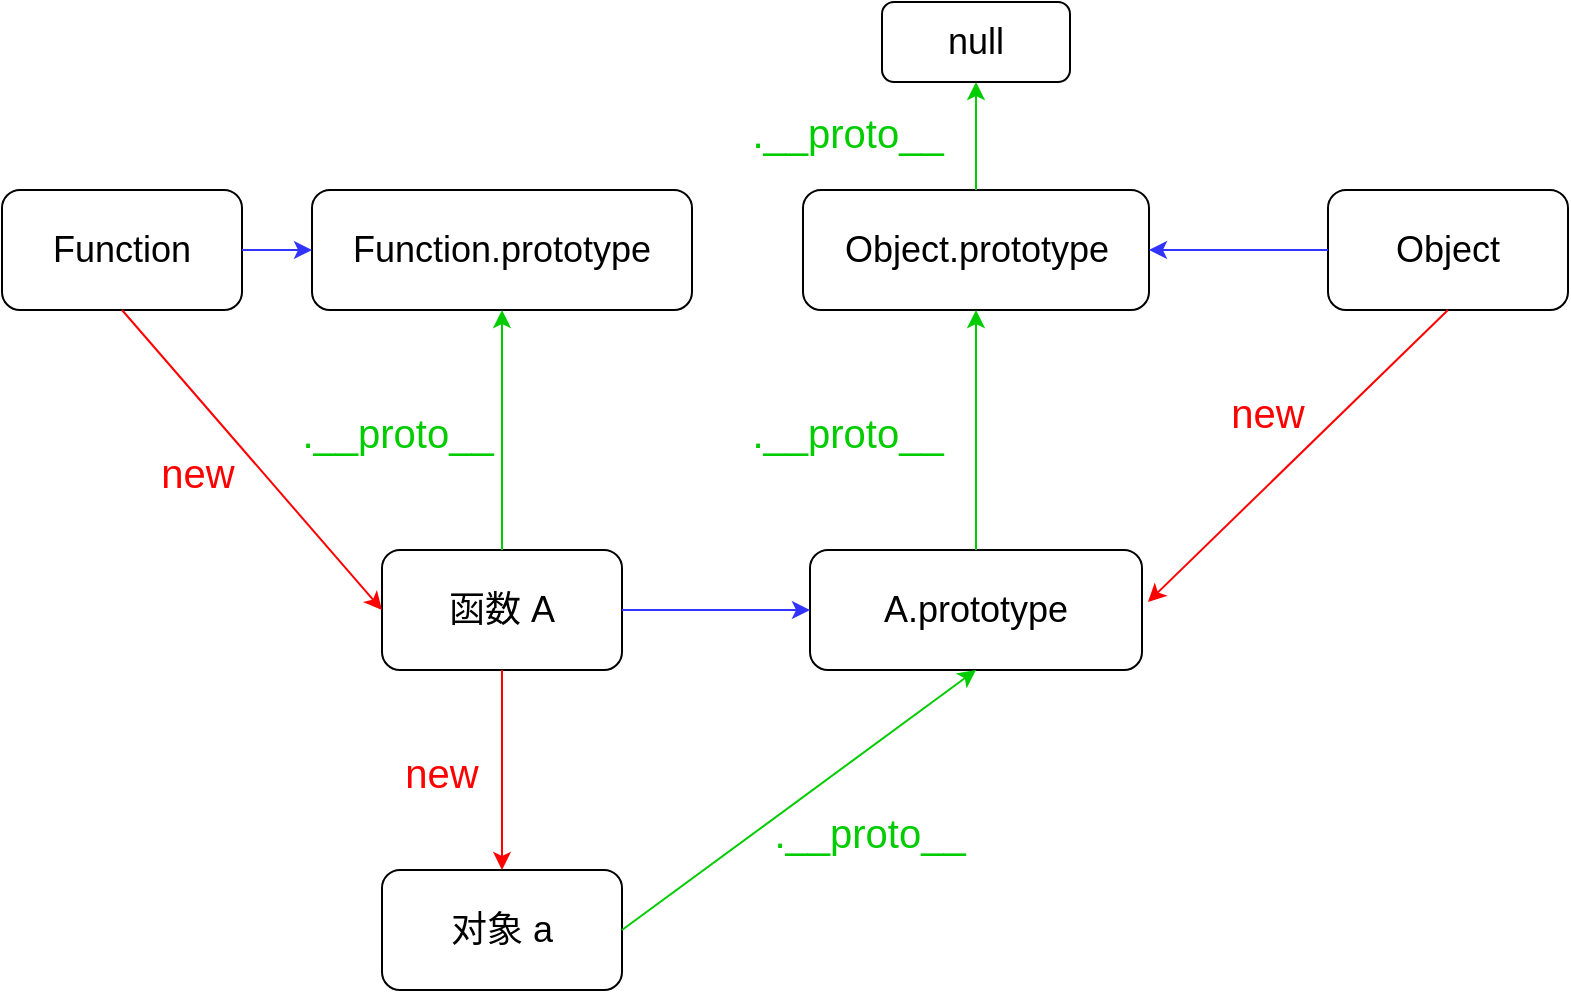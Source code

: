 <mxfile>
    <diagram id="1H474Jnmk0o9ydAMnaP-" name="第 1 页">
        <mxGraphModel dx="1337" dy="666" grid="1" gridSize="10" guides="1" tooltips="1" connect="1" arrows="1" fold="1" page="1" pageScale="1" pageWidth="827" pageHeight="1169" math="0" shadow="0">
            <root>
                <mxCell id="0"/>
                <mxCell id="1" parent="0"/>
                <mxCell id="2" value="&lt;font style=&quot;font-size: 18px;&quot;&gt;对象 a&lt;/font&gt;" style="rounded=1;whiteSpace=wrap;html=1;" vertex="1" parent="1">
                    <mxGeometry x="212" y="534" width="120" height="60" as="geometry"/>
                </mxCell>
                <mxCell id="3" value="&lt;font style=&quot;font-size: 18px;&quot;&gt;函数 A&lt;/font&gt;" style="rounded=1;whiteSpace=wrap;html=1;" vertex="1" parent="1">
                    <mxGeometry x="212" y="374" width="120" height="60" as="geometry"/>
                </mxCell>
                <mxCell id="4" value="" style="endArrow=classic;html=1;entryX=0.5;entryY=0;entryDx=0;entryDy=0;fillColor=#f8cecc;strokeColor=#FF0000;" edge="1" parent="1" source="3" target="2">
                    <mxGeometry width="50" height="50" relative="1" as="geometry">
                        <mxPoint x="242" y="554" as="sourcePoint"/>
                        <mxPoint x="292" y="504" as="targetPoint"/>
                    </mxGeometry>
                </mxCell>
                <mxCell id="5" value="&lt;font style=&quot;font-size: 18px;&quot;&gt;A.prototype&lt;/font&gt;" style="rounded=1;whiteSpace=wrap;html=1;" vertex="1" parent="1">
                    <mxGeometry x="426" y="374" width="166" height="60" as="geometry"/>
                </mxCell>
                <mxCell id="6" value="" style="endArrow=classic;html=1;fillColor=#f8cecc;strokeColor=#3333FF;exitX=1;exitY=0.5;exitDx=0;exitDy=0;entryX=0;entryY=0.5;entryDx=0;entryDy=0;" edge="1" parent="1" source="3" target="5">
                    <mxGeometry width="50" height="50" relative="1" as="geometry">
                        <mxPoint x="282" y="444" as="sourcePoint"/>
                        <mxPoint x="422" y="404" as="targetPoint"/>
                    </mxGeometry>
                </mxCell>
                <mxCell id="7" value="" style="endArrow=classic;html=1;fillColor=#f8cecc;strokeColor=#00CC00;exitX=1;exitY=0.5;exitDx=0;exitDy=0;entryX=0.5;entryY=1;entryDx=0;entryDy=0;" edge="1" parent="1" source="2" target="5">
                    <mxGeometry width="50" height="50" relative="1" as="geometry">
                        <mxPoint x="342" y="414" as="sourcePoint"/>
                        <mxPoint x="436" y="414" as="targetPoint"/>
                    </mxGeometry>
                </mxCell>
                <mxCell id="8" value="&lt;font style=&quot;font-size: 18px;&quot;&gt;Object.prototype&lt;/font&gt;" style="rounded=1;whiteSpace=wrap;html=1;" vertex="1" parent="1">
                    <mxGeometry x="422.5" y="194" width="173" height="60" as="geometry"/>
                </mxCell>
                <mxCell id="9" value="" style="endArrow=classic;html=1;fillColor=#f8cecc;strokeColor=#00CC00;entryX=0.5;entryY=1;entryDx=0;entryDy=0;fontSize=20;" edge="1" parent="1" source="5" target="8">
                    <mxGeometry width="50" height="50" relative="1" as="geometry">
                        <mxPoint x="342" y="574" as="sourcePoint"/>
                        <mxPoint x="519" y="444" as="targetPoint"/>
                    </mxGeometry>
                </mxCell>
                <mxCell id="10" value="&lt;font style=&quot;font-size: 18px;&quot;&gt;Object&lt;/font&gt;" style="rounded=1;whiteSpace=wrap;html=1;strokeColor=default;align=center;verticalAlign=middle;fontFamily=Helvetica;fontSize=12;fontColor=default;fillColor=default;" vertex="1" parent="1">
                    <mxGeometry x="685" y="194" width="120" height="60" as="geometry"/>
                </mxCell>
                <mxCell id="11" value="" style="endArrow=classic;html=1;fillColor=#f8cecc;strokeColor=#FF0000;exitX=0.5;exitY=1;exitDx=0;exitDy=0;" edge="1" parent="1" source="10">
                    <mxGeometry width="50" height="50" relative="1" as="geometry">
                        <mxPoint x="282" y="444" as="sourcePoint"/>
                        <mxPoint x="595" y="400" as="targetPoint"/>
                    </mxGeometry>
                </mxCell>
                <mxCell id="12" value="" style="endArrow=classic;html=1;fillColor=#f8cecc;strokeColor=#3333FF;exitX=0;exitY=0.5;exitDx=0;exitDy=0;entryX=1;entryY=0.5;entryDx=0;entryDy=0;" edge="1" parent="1" source="10" target="8">
                    <mxGeometry width="50" height="50" relative="1" as="geometry">
                        <mxPoint x="342" y="414" as="sourcePoint"/>
                        <mxPoint x="436" y="414" as="targetPoint"/>
                    </mxGeometry>
                </mxCell>
                <mxCell id="13" value="" style="endArrow=classic;html=1;fillColor=#f8cecc;strokeColor=#00CC00;exitX=0.5;exitY=0;exitDx=0;exitDy=0;fontSize=20;" edge="1" parent="1" source="8">
                    <mxGeometry width="50" height="50" relative="1" as="geometry">
                        <mxPoint x="519" y="384" as="sourcePoint"/>
                        <mxPoint x="509" y="140" as="targetPoint"/>
                    </mxGeometry>
                </mxCell>
                <mxCell id="14" value="&lt;font style=&quot;font-size: 18px;&quot;&gt;null&lt;/font&gt;" style="rounded=1;whiteSpace=wrap;html=1;" vertex="1" parent="1">
                    <mxGeometry x="462" y="100" width="94" height="40" as="geometry"/>
                </mxCell>
                <mxCell id="15" value="&lt;font style=&quot;color: rgb(0, 204, 0);&quot;&gt;.__proto__&lt;/font&gt;" style="text;html=1;align=center;verticalAlign=middle;whiteSpace=wrap;rounded=0;fontColor=#00CC00;fontSize=20;" vertex="1" parent="1">
                    <mxGeometry x="426" y="500" width="60" height="30" as="geometry"/>
                </mxCell>
                <mxCell id="16" value="&lt;font style=&quot;color: rgb(0, 204, 0);&quot;&gt;.__proto__&lt;/font&gt;" style="text;html=1;align=center;verticalAlign=middle;whiteSpace=wrap;rounded=0;fontColor=#00CC00;fontSize=20;" vertex="1" parent="1">
                    <mxGeometry x="415" y="300" width="60" height="30" as="geometry"/>
                </mxCell>
                <mxCell id="17" value="&lt;font style=&quot;color: rgb(0, 204, 0);&quot;&gt;.__proto__&lt;/font&gt;" style="text;html=1;align=center;verticalAlign=middle;whiteSpace=wrap;rounded=0;fontColor=#00CC00;fontSize=20;" vertex="1" parent="1">
                    <mxGeometry x="415" y="150" width="60" height="30" as="geometry"/>
                </mxCell>
                <mxCell id="18" value="&lt;font style=&quot;color: rgb(255, 0, 0);&quot;&gt;new&lt;/font&gt;" style="text;html=1;align=center;verticalAlign=middle;whiteSpace=wrap;rounded=0;fontColor=#00CC00;fontSize=20;" vertex="1" parent="1">
                    <mxGeometry x="212" y="470" width="60" height="30" as="geometry"/>
                </mxCell>
                <mxCell id="19" value="&lt;font style=&quot;color: rgb(255, 0, 0);&quot;&gt;new&lt;/font&gt;" style="text;html=1;align=center;verticalAlign=middle;whiteSpace=wrap;rounded=0;fontColor=#00CC00;fontSize=20;" vertex="1" parent="1">
                    <mxGeometry x="625" y="290" width="60" height="30" as="geometry"/>
                </mxCell>
                <mxCell id="20" value="&lt;font style=&quot;font-size: 18px;&quot;&gt;Function&lt;/font&gt;" style="rounded=1;whiteSpace=wrap;html=1;strokeColor=default;align=center;verticalAlign=middle;fontFamily=Helvetica;fontSize=12;fontColor=default;fillColor=default;" vertex="1" parent="1">
                    <mxGeometry x="22" y="194" width="120" height="60" as="geometry"/>
                </mxCell>
                <mxCell id="21" value="&lt;font style=&quot;font-size: 18px;&quot;&gt;Function.prototype&lt;/font&gt;" style="rounded=1;whiteSpace=wrap;html=1;strokeColor=default;align=center;verticalAlign=middle;fontFamily=Helvetica;fontSize=12;fontColor=default;fillColor=default;" vertex="1" parent="1">
                    <mxGeometry x="177" y="194" width="190" height="60" as="geometry"/>
                </mxCell>
                <mxCell id="22" value="" style="endArrow=classic;html=1;fillColor=#f8cecc;strokeColor=#00CC00;entryX=0.5;entryY=1;entryDx=0;entryDy=0;fontSize=20;exitX=0.5;exitY=0;exitDx=0;exitDy=0;" edge="1" parent="1" source="3" target="21">
                    <mxGeometry width="50" height="50" relative="1" as="geometry">
                        <mxPoint x="519" y="384" as="sourcePoint"/>
                        <mxPoint x="519" y="264" as="targetPoint"/>
                    </mxGeometry>
                </mxCell>
                <mxCell id="23" value="&lt;font style=&quot;color: rgb(0, 204, 0);&quot;&gt;.__proto__&lt;/font&gt;" style="text;html=1;align=center;verticalAlign=middle;whiteSpace=wrap;rounded=0;fontColor=#00CC00;fontSize=20;" vertex="1" parent="1">
                    <mxGeometry x="190" y="300" width="60" height="30" as="geometry"/>
                </mxCell>
                <mxCell id="24" value="" style="endArrow=classic;html=1;fillColor=#f8cecc;strokeColor=#3333FF;exitX=1;exitY=0.5;exitDx=0;exitDy=0;entryX=0;entryY=0.5;entryDx=0;entryDy=0;" edge="1" parent="1" source="20" target="21">
                    <mxGeometry width="50" height="50" relative="1" as="geometry">
                        <mxPoint x="342" y="414" as="sourcePoint"/>
                        <mxPoint x="436" y="414" as="targetPoint"/>
                    </mxGeometry>
                </mxCell>
                <mxCell id="25" value="" style="endArrow=classic;html=1;entryX=0;entryY=0.5;entryDx=0;entryDy=0;fillColor=#f8cecc;strokeColor=#FF0000;exitX=0.5;exitY=1;exitDx=0;exitDy=0;" edge="1" parent="1" source="20" target="3">
                    <mxGeometry width="50" height="50" relative="1" as="geometry">
                        <mxPoint x="282" y="444" as="sourcePoint"/>
                        <mxPoint x="282" y="544" as="targetPoint"/>
                    </mxGeometry>
                </mxCell>
                <mxCell id="26" value="&lt;font style=&quot;color: rgb(255, 0, 0);&quot;&gt;new&lt;/font&gt;" style="text;html=1;align=center;verticalAlign=middle;whiteSpace=wrap;rounded=0;fontColor=#00CC00;fontSize=20;" vertex="1" parent="1">
                    <mxGeometry x="90" y="320" width="60" height="30" as="geometry"/>
                </mxCell>
            </root>
        </mxGraphModel>
    </diagram>
</mxfile>